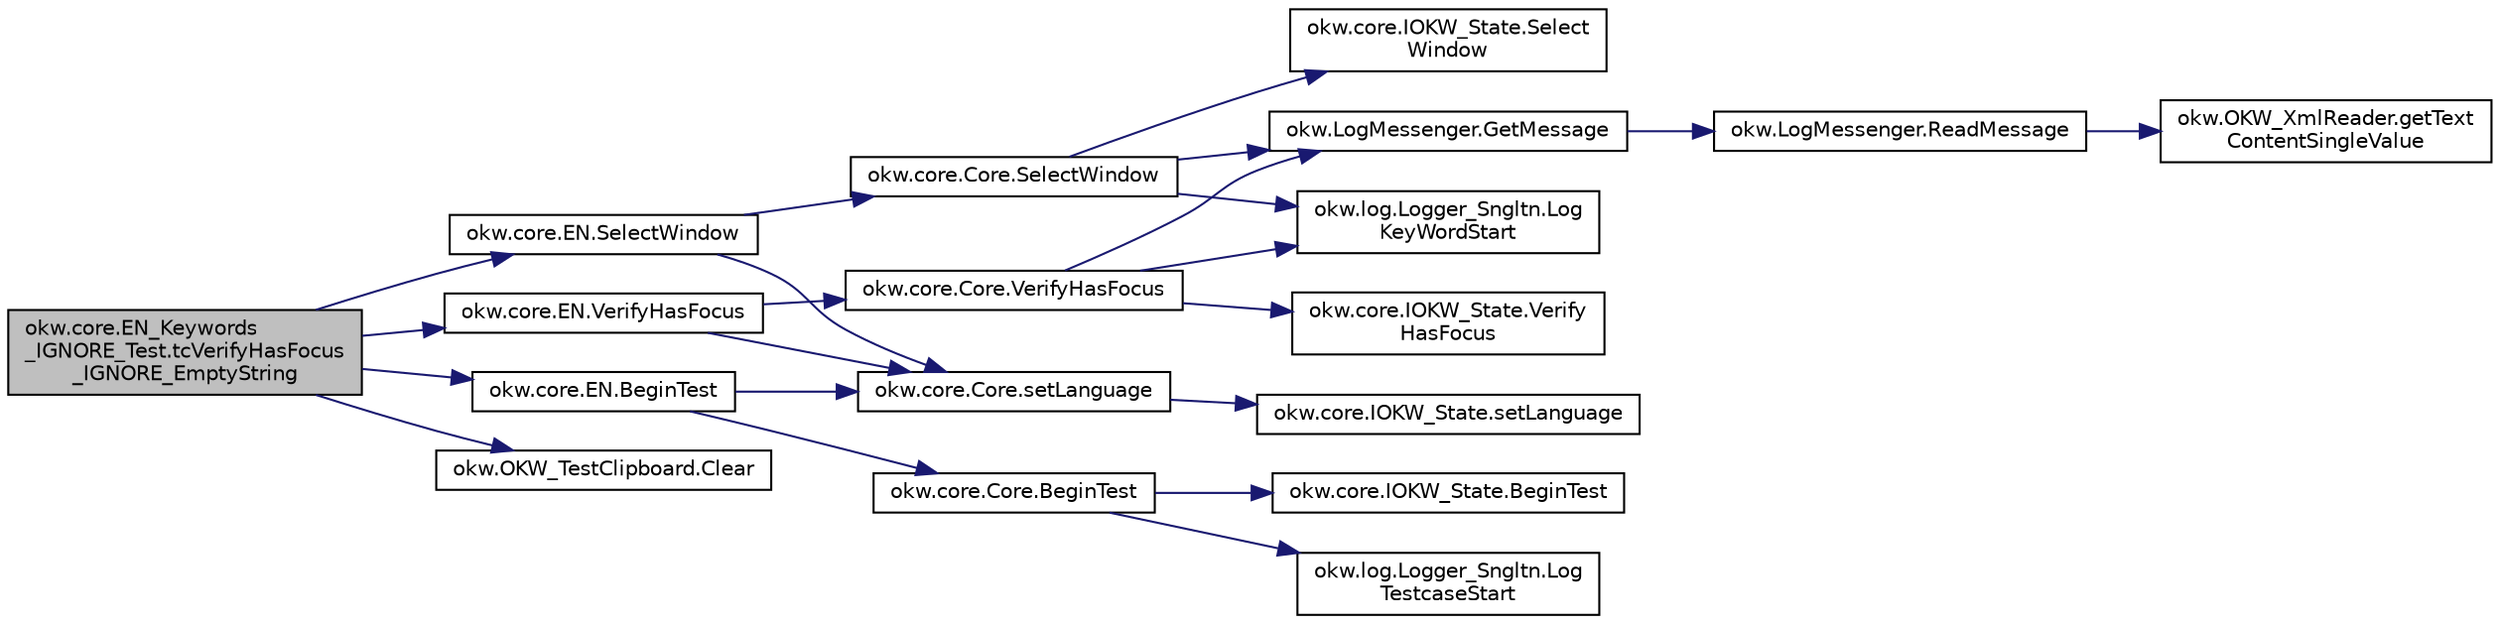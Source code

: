 digraph "okw.core.EN_Keywords_IGNORE_Test.tcVerifyHasFocus_IGNORE_EmptyString"
{
 // INTERACTIVE_SVG=YES
 // LATEX_PDF_SIZE
  edge [fontname="Helvetica",fontsize="10",labelfontname="Helvetica",labelfontsize="10"];
  node [fontname="Helvetica",fontsize="10",shape=record];
  rankdir="LR";
  Node601 [label="okw.core.EN_Keywords\l_IGNORE_Test.tcVerifyHasFocus\l_IGNORE_EmptyString",height=0.2,width=0.4,color="black", fillcolor="grey75", style="filled", fontcolor="black",tooltip=" "];
  Node601 -> Node602 [color="midnightblue",fontsize="10",style="solid",fontname="Helvetica"];
  Node602 [label="okw.core.EN.BeginTest",height=0.2,width=0.4,color="black", fillcolor="white", style="filled",URL="$classokw_1_1core_1_1_e_n.html#aef613b0a3e6bb8a9623984db145cae69",tooltip="Markiert den Anfang eines neuen Testfalls."];
  Node602 -> Node603 [color="midnightblue",fontsize="10",style="solid",fontname="Helvetica"];
  Node603 [label="okw.core.Core.setLanguage",height=0.2,width=0.4,color="black", fillcolor="white", style="filled",URL="$classokw_1_1core_1_1_core.html#ab4e0f723d27cb11c944ec4c82c426100",tooltip="Setzt die Sprache auf den gegebenen wert Language."];
  Node603 -> Node604 [color="midnightblue",fontsize="10",style="solid",fontname="Helvetica"];
  Node604 [label="okw.core.IOKW_State.setLanguage",height=0.2,width=0.4,color="black", fillcolor="white", style="filled",URL="$interfaceokw_1_1core_1_1_i_o_k_w___state.html#a866baa0bde08a47418f54d63bdb56097",tooltip="Interne Methode zum setzen der Sprache für die sprachabhängigen Ausgaben der Dokumentation (Log)."];
  Node602 -> Node605 [color="midnightblue",fontsize="10",style="solid",fontname="Helvetica"];
  Node605 [label="okw.core.Core.BeginTest",height=0.2,width=0.4,color="black", fillcolor="white", style="filled",URL="$classokw_1_1core_1_1_core.html#acfefe92468c9eb9e951846372726c4d8",tooltip="Markiert den Anfang eines neuen Testfalls."];
  Node605 -> Node606 [color="midnightblue",fontsize="10",style="solid",fontname="Helvetica"];
  Node606 [label="okw.log.Logger_Sngltn.Log\lTestcaseStart",height=0.2,width=0.4,color="black", fillcolor="white", style="filled",URL="$classokw_1_1log_1_1_logger___sngltn.html#a60f4ad59db847ae61df928f9920f3deb",tooltip="Ausgabe des Testfalls."];
  Node605 -> Node607 [color="midnightblue",fontsize="10",style="solid",fontname="Helvetica"];
  Node607 [label="okw.core.IOKW_State.BeginTest",height=0.2,width=0.4,color="black", fillcolor="white", style="filled",URL="$interfaceokw_1_1core_1_1_i_o_k_w___state.html#ae5480ddb1fc37eade5d899d335bc4b13",tooltip="Markiert den Anfang eines neuen Testfalls."];
  Node601 -> Node608 [color="midnightblue",fontsize="10",style="solid",fontname="Helvetica"];
  Node608 [label="okw.core.EN.SelectWindow",height=0.2,width=0.4,color="black", fillcolor="white", style="filled",URL="$classokw_1_1core_1_1_e_n.html#a2b61c2b39a9cfdbdfd25fe0e3d43785b",tooltip="Setzt den Kontext auf das gegebene Fenster."];
  Node608 -> Node603 [color="midnightblue",fontsize="10",style="solid",fontname="Helvetica"];
  Node608 -> Node609 [color="midnightblue",fontsize="10",style="solid",fontname="Helvetica"];
  Node609 [label="okw.core.Core.SelectWindow",height=0.2,width=0.4,color="black", fillcolor="white", style="filled",URL="$classokw_1_1core_1_1_core.html#a6a68660eb5e34965522896e2a5c48314",tooltip="Setzt den Kontext auf das gegebene Fenster."];
  Node609 -> Node610 [color="midnightblue",fontsize="10",style="solid",fontname="Helvetica"];
  Node610 [label="okw.log.Logger_Sngltn.Log\lKeyWordStart",height=0.2,width=0.4,color="black", fillcolor="white", style="filled",URL="$classokw_1_1log_1_1_logger___sngltn.html#a70ec25e200e00ecefc544e8fd371d2ef",tooltip="Ausgabe eines Schlüsselwortes."];
  Node609 -> Node611 [color="midnightblue",fontsize="10",style="solid",fontname="Helvetica"];
  Node611 [label="okw.LogMessenger.GetMessage",height=0.2,width=0.4,color="black", fillcolor="white", style="filled",URL="$classokw_1_1_log_messenger.html#af225d1f037d47b3b085175c09d78bdd2",tooltip="Holt die Log-Meldung für MethodeNmae/Textkey ohne weitere Parameter."];
  Node611 -> Node612 [color="midnightblue",fontsize="10",style="solid",fontname="Helvetica"];
  Node612 [label="okw.LogMessenger.ReadMessage",height=0.2,width=0.4,color="black", fillcolor="white", style="filled",URL="$classokw_1_1_log_messenger.html#a530cd6ab82ec82a04206a2e976ec06e3",tooltip="Interne Kernfunktion holt die Log-Meldung mit Platzhaltern aus der XML-Datei."];
  Node612 -> Node613 [color="midnightblue",fontsize="10",style="solid",fontname="Helvetica"];
  Node613 [label="okw.OKW_XmlReader.getText\lContentSingleValue",height=0.2,width=0.4,color="black", fillcolor="white", style="filled",URL="$classokw_1_1_o_k_w___xml_reader.html#ab920b5335a2e1429c14cc5f8e79f39eb",tooltip="Lies den TextContent eines Tag."];
  Node609 -> Node614 [color="midnightblue",fontsize="10",style="solid",fontname="Helvetica"];
  Node614 [label="okw.core.IOKW_State.Select\lWindow",height=0.2,width=0.4,color="black", fillcolor="white", style="filled",URL="$interfaceokw_1_1core_1_1_i_o_k_w___state.html#ad4fc9610ed5b1176590a45b55e6ac7f0",tooltip="Setzt den Kontext auf das gegebene Fenster."];
  Node601 -> Node615 [color="midnightblue",fontsize="10",style="solid",fontname="Helvetica"];
  Node615 [label="okw.OKW_TestClipboard.Clear",height=0.2,width=0.4,color="black", fillcolor="white", style="filled",URL="$classokw_1_1_o_k_w___test_clipboard.html#a3d244f76e3d56d57e9b4b96378f9b293",tooltip="Resets all ClipBoard-Memmber to empty String = \"\" ."];
  Node601 -> Node616 [color="midnightblue",fontsize="10",style="solid",fontname="Helvetica"];
  Node616 [label="okw.core.EN.VerifyHasFocus",height=0.2,width=0.4,color="black", fillcolor="white", style="filled",URL="$classokw_1_1core_1_1_e_n.html#a4f454838a66107f968f9d50241180804",tooltip="Vergleicht den Fokus-Zustand des gegebenen Objekts mit dem erwarteten Wert."];
  Node616 -> Node603 [color="midnightblue",fontsize="10",style="solid",fontname="Helvetica"];
  Node616 -> Node617 [color="midnightblue",fontsize="10",style="solid",fontname="Helvetica"];
  Node617 [label="okw.core.Core.VerifyHasFocus",height=0.2,width=0.4,color="black", fillcolor="white", style="filled",URL="$classokw_1_1core_1_1_core.html#ade5d877223a28ce11b57c8b94ab1a2eb",tooltip="Vergleicht den Fokus-Zustand des gegebenen Objekts mit dem erwarteten Wert."];
  Node617 -> Node610 [color="midnightblue",fontsize="10",style="solid",fontname="Helvetica"];
  Node617 -> Node611 [color="midnightblue",fontsize="10",style="solid",fontname="Helvetica"];
  Node617 -> Node618 [color="midnightblue",fontsize="10",style="solid",fontname="Helvetica"];
  Node618 [label="okw.core.IOKW_State.Verify\lHasFocus",height=0.2,width=0.4,color="black", fillcolor="white", style="filled",URL="$interfaceokw_1_1core_1_1_i_o_k_w___state.html#a40877cd2c0183c22aa695cf4973ce37c",tooltip="Vergleicht den Fokus-Zustand des gegebenen Objekts mit dem erwarteten Wert."];
}

